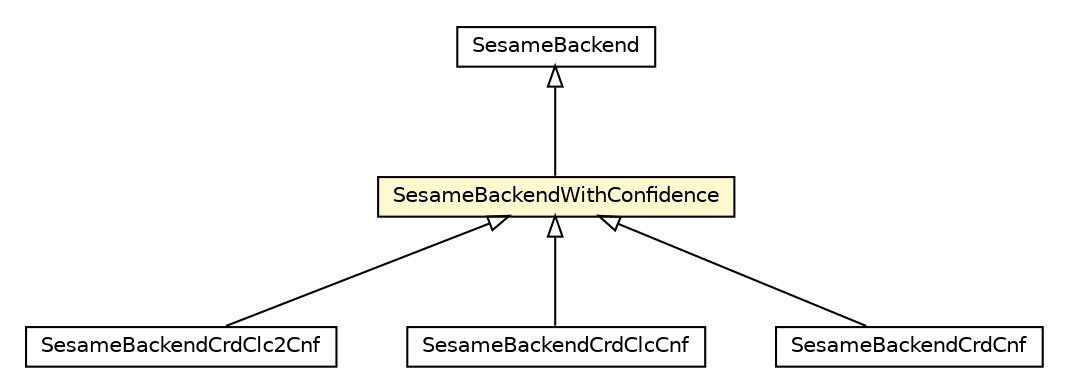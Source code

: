 #!/usr/local/bin/dot
#
# Class diagram 
# Generated by UMLGraph version R5_6-24-gf6e263 (http://www.umlgraph.org/)
#

digraph G {
	edge [fontname="Helvetica",fontsize=10,labelfontname="Helvetica",labelfontsize=10];
	node [fontname="Helvetica",fontsize=10,shape=plaintext];
	nodesep=0.25;
	ranksep=0.5;
	// org.universAAL.context.che.database.impl.SesameBackendCrdClc2Cnf
	c7670178 [label=<<table title="org.universAAL.context.che.database.impl.SesameBackendCrdClc2Cnf" border="0" cellborder="1" cellspacing="0" cellpadding="2" port="p" href="./SesameBackendCrdClc2Cnf.html">
		<tr><td><table border="0" cellspacing="0" cellpadding="1">
<tr><td align="center" balign="center"> SesameBackendCrdClc2Cnf </td></tr>
		</table></td></tr>
		</table>>, URL="./SesameBackendCrdClc2Cnf.html", fontname="Helvetica", fontcolor="black", fontsize=10.0];
	// org.universAAL.context.che.database.impl.SesameBackendCrdClcCnf
	c7670181 [label=<<table title="org.universAAL.context.che.database.impl.SesameBackendCrdClcCnf" border="0" cellborder="1" cellspacing="0" cellpadding="2" port="p" href="./SesameBackendCrdClcCnf.html">
		<tr><td><table border="0" cellspacing="0" cellpadding="1">
<tr><td align="center" balign="center"> SesameBackendCrdClcCnf </td></tr>
		</table></td></tr>
		</table>>, URL="./SesameBackendCrdClcCnf.html", fontname="Helvetica", fontcolor="black", fontsize=10.0];
	// org.universAAL.context.che.database.impl.SesameBackendCrdCnf
	c7670182 [label=<<table title="org.universAAL.context.che.database.impl.SesameBackendCrdCnf" border="0" cellborder="1" cellspacing="0" cellpadding="2" port="p" href="./SesameBackendCrdCnf.html">
		<tr><td><table border="0" cellspacing="0" cellpadding="1">
<tr><td align="center" balign="center"> SesameBackendCrdCnf </td></tr>
		</table></td></tr>
		</table>>, URL="./SesameBackendCrdCnf.html", fontname="Helvetica", fontcolor="black", fontsize=10.0];
	// org.universAAL.context.che.database.impl.SesameBackendWithConfidence
	c7670183 [label=<<table title="org.universAAL.context.che.database.impl.SesameBackendWithConfidence" border="0" cellborder="1" cellspacing="0" cellpadding="2" port="p" bgcolor="lemonChiffon" href="./SesameBackendWithConfidence.html">
		<tr><td><table border="0" cellspacing="0" cellpadding="1">
<tr><td align="center" balign="center"> SesameBackendWithConfidence </td></tr>
		</table></td></tr>
		</table>>, URL="./SesameBackendWithConfidence.html", fontname="Helvetica", fontcolor="black", fontsize=10.0];
	// org.universAAL.context.che.database.impl.SesameBackend
	c7670184 [label=<<table title="org.universAAL.context.che.database.impl.SesameBackend" border="0" cellborder="1" cellspacing="0" cellpadding="2" port="p" href="./SesameBackend.html">
		<tr><td><table border="0" cellspacing="0" cellpadding="1">
<tr><td align="center" balign="center"> SesameBackend </td></tr>
		</table></td></tr>
		</table>>, URL="./SesameBackend.html", fontname="Helvetica", fontcolor="black", fontsize=10.0];
	//org.universAAL.context.che.database.impl.SesameBackendCrdClc2Cnf extends org.universAAL.context.che.database.impl.SesameBackendWithConfidence
	c7670183:p -> c7670178:p [dir=back,arrowtail=empty];
	//org.universAAL.context.che.database.impl.SesameBackendCrdClcCnf extends org.universAAL.context.che.database.impl.SesameBackendWithConfidence
	c7670183:p -> c7670181:p [dir=back,arrowtail=empty];
	//org.universAAL.context.che.database.impl.SesameBackendCrdCnf extends org.universAAL.context.che.database.impl.SesameBackendWithConfidence
	c7670183:p -> c7670182:p [dir=back,arrowtail=empty];
	//org.universAAL.context.che.database.impl.SesameBackendWithConfidence extends org.universAAL.context.che.database.impl.SesameBackend
	c7670184:p -> c7670183:p [dir=back,arrowtail=empty];
}

